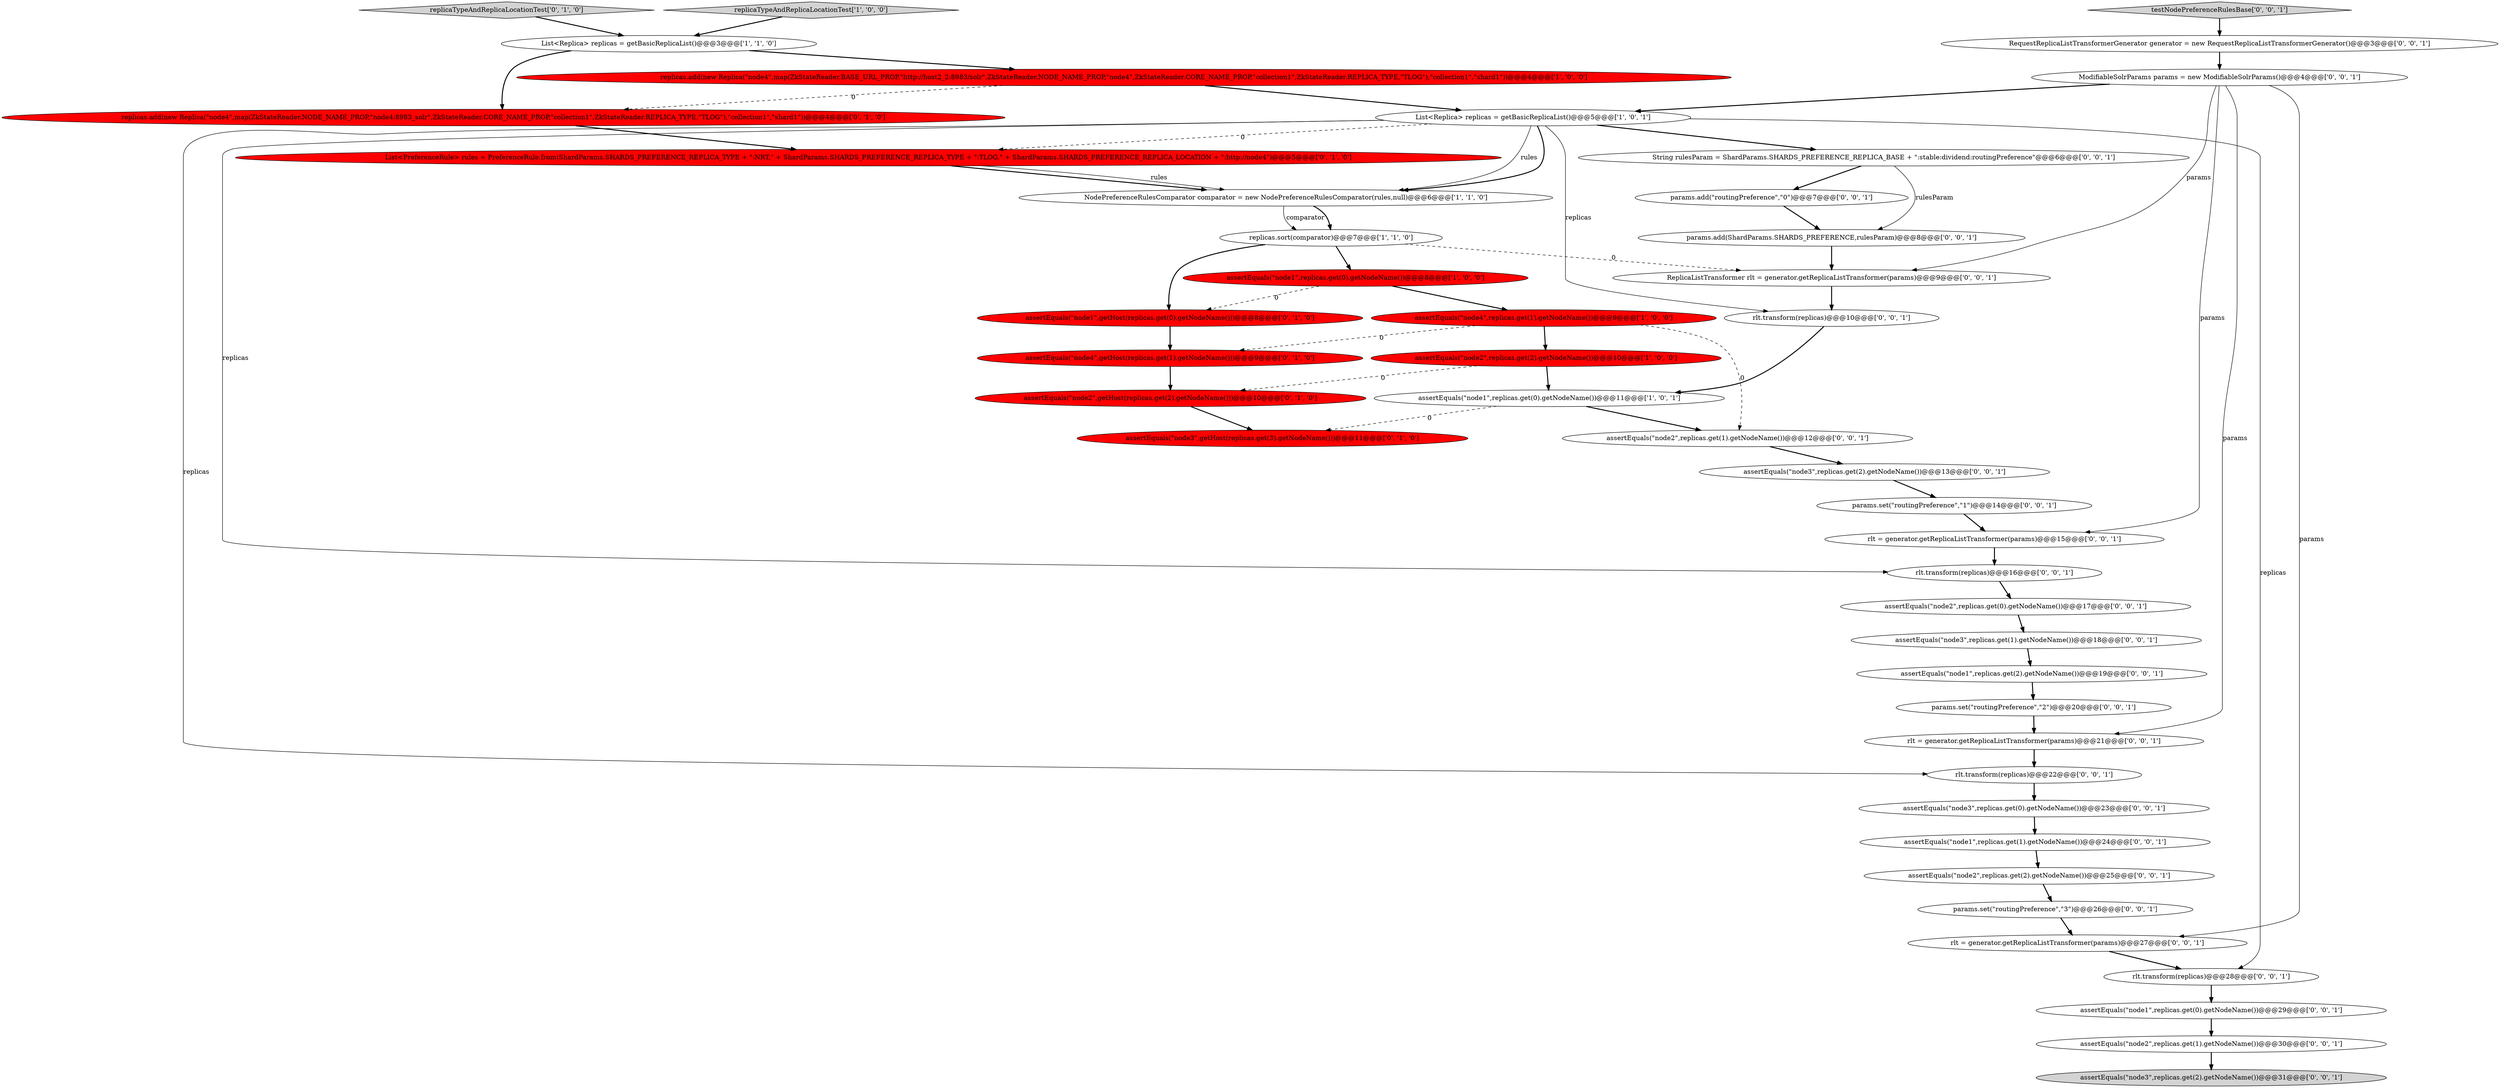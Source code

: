 digraph {
32 [style = filled, label = "RequestReplicaListTransformerGenerator generator = new RequestReplicaListTransformerGenerator()@@@3@@@['0', '0', '1']", fillcolor = white, shape = ellipse image = "AAA0AAABBB3BBB"];
0 [style = filled, label = "replicas.sort(comparator)@@@7@@@['1', '1', '0']", fillcolor = white, shape = ellipse image = "AAA0AAABBB1BBB"];
28 [style = filled, label = "assertEquals(\"node1\",replicas.get(2).getNodeName())@@@19@@@['0', '0', '1']", fillcolor = white, shape = ellipse image = "AAA0AAABBB3BBB"];
39 [style = filled, label = "rlt = generator.getReplicaListTransformer(params)@@@21@@@['0', '0', '1']", fillcolor = white, shape = ellipse image = "AAA0AAABBB3BBB"];
44 [style = filled, label = "params.add(\"routingPreference\",\"0\")@@@7@@@['0', '0', '1']", fillcolor = white, shape = ellipse image = "AAA0AAABBB3BBB"];
37 [style = filled, label = "testNodePreferenceRulesBase['0', '0', '1']", fillcolor = lightgray, shape = diamond image = "AAA0AAABBB3BBB"];
30 [style = filled, label = "assertEquals(\"node1\",replicas.get(1).getNodeName())@@@24@@@['0', '0', '1']", fillcolor = white, shape = ellipse image = "AAA0AAABBB3BBB"];
14 [style = filled, label = "replicaTypeAndReplicaLocationTest['0', '1', '0']", fillcolor = lightgray, shape = diamond image = "AAA0AAABBB2BBB"];
33 [style = filled, label = "assertEquals(\"node2\",replicas.get(2).getNodeName())@@@25@@@['0', '0', '1']", fillcolor = white, shape = ellipse image = "AAA0AAABBB3BBB"];
19 [style = filled, label = "assertEquals(\"node3\",replicas.get(0).getNodeName())@@@23@@@['0', '0', '1']", fillcolor = white, shape = ellipse image = "AAA0AAABBB3BBB"];
13 [style = filled, label = "assertEquals(\"node3\",getHost(replicas.get(3).getNodeName()))@@@11@@@['0', '1', '0']", fillcolor = red, shape = ellipse image = "AAA1AAABBB2BBB"];
41 [style = filled, label = "rlt.transform(replicas)@@@16@@@['0', '0', '1']", fillcolor = white, shape = ellipse image = "AAA0AAABBB3BBB"];
6 [style = filled, label = "List<Replica> replicas = getBasicReplicaList()@@@3@@@['1', '1', '0']", fillcolor = white, shape = ellipse image = "AAA0AAABBB1BBB"];
4 [style = filled, label = "replicaTypeAndReplicaLocationTest['1', '0', '0']", fillcolor = lightgray, shape = diamond image = "AAA0AAABBB1BBB"];
9 [style = filled, label = "assertEquals(\"node2\",replicas.get(2).getNodeName())@@@10@@@['1', '0', '0']", fillcolor = red, shape = ellipse image = "AAA1AAABBB1BBB"];
11 [style = filled, label = "List<PreferenceRule> rules = PreferenceRule.from(ShardParams.SHARDS_PREFERENCE_REPLICA_TYPE + \":NRT,\" + ShardParams.SHARDS_PREFERENCE_REPLICA_TYPE + \":TLOG,\" + ShardParams.SHARDS_PREFERENCE_REPLICA_LOCATION + \":http://node4\")@@@5@@@['0', '1', '0']", fillcolor = red, shape = ellipse image = "AAA1AAABBB2BBB"];
23 [style = filled, label = "ModifiableSolrParams params = new ModifiableSolrParams()@@@4@@@['0', '0', '1']", fillcolor = white, shape = ellipse image = "AAA0AAABBB3BBB"];
38 [style = filled, label = "rlt.transform(replicas)@@@22@@@['0', '0', '1']", fillcolor = white, shape = ellipse image = "AAA0AAABBB3BBB"];
43 [style = filled, label = "assertEquals(\"node2\",replicas.get(0).getNodeName())@@@17@@@['0', '0', '1']", fillcolor = white, shape = ellipse image = "AAA0AAABBB3BBB"];
22 [style = filled, label = "assertEquals(\"node2\",replicas.get(1).getNodeName())@@@30@@@['0', '0', '1']", fillcolor = white, shape = ellipse image = "AAA0AAABBB3BBB"];
34 [style = filled, label = "String rulesParam = ShardParams.SHARDS_PREFERENCE_REPLICA_BASE + \":stable:dividend:routingPreference\"@@@6@@@['0', '0', '1']", fillcolor = white, shape = ellipse image = "AAA0AAABBB3BBB"];
35 [style = filled, label = "assertEquals(\"node3\",replicas.get(2).getNodeName())@@@31@@@['0', '0', '1']", fillcolor = lightgray, shape = ellipse image = "AAA0AAABBB3BBB"];
21 [style = filled, label = "params.set(\"routingPreference\",\"1\")@@@14@@@['0', '0', '1']", fillcolor = white, shape = ellipse image = "AAA0AAABBB3BBB"];
24 [style = filled, label = "rlt.transform(replicas)@@@10@@@['0', '0', '1']", fillcolor = white, shape = ellipse image = "AAA0AAABBB3BBB"];
25 [style = filled, label = "params.add(ShardParams.SHARDS_PREFERENCE,rulesParam)@@@8@@@['0', '0', '1']", fillcolor = white, shape = ellipse image = "AAA0AAABBB3BBB"];
31 [style = filled, label = "rlt.transform(replicas)@@@28@@@['0', '0', '1']", fillcolor = white, shape = ellipse image = "AAA0AAABBB3BBB"];
36 [style = filled, label = "assertEquals(\"node3\",replicas.get(1).getNodeName())@@@18@@@['0', '0', '1']", fillcolor = white, shape = ellipse image = "AAA0AAABBB3BBB"];
12 [style = filled, label = "assertEquals(\"node4\",getHost(replicas.get(1).getNodeName()))@@@9@@@['0', '1', '0']", fillcolor = red, shape = ellipse image = "AAA1AAABBB2BBB"];
29 [style = filled, label = "assertEquals(\"node2\",replicas.get(1).getNodeName())@@@12@@@['0', '0', '1']", fillcolor = white, shape = ellipse image = "AAA0AAABBB3BBB"];
17 [style = filled, label = "assertEquals(\"node1\",replicas.get(0).getNodeName())@@@29@@@['0', '0', '1']", fillcolor = white, shape = ellipse image = "AAA0AAABBB3BBB"];
8 [style = filled, label = "assertEquals(\"node4\",replicas.get(1).getNodeName())@@@9@@@['1', '0', '0']", fillcolor = red, shape = ellipse image = "AAA1AAABBB1BBB"];
7 [style = filled, label = "assertEquals(\"node1\",replicas.get(0).getNodeName())@@@8@@@['1', '0', '0']", fillcolor = red, shape = ellipse image = "AAA1AAABBB1BBB"];
1 [style = filled, label = "replicas.add(new Replica(\"node4\",map(ZkStateReader.BASE_URL_PROP,\"http://host2_2:8983/solr\",ZkStateReader.NODE_NAME_PROP,\"node4\",ZkStateReader.CORE_NAME_PROP,\"collection1\",ZkStateReader.REPLICA_TYPE,\"TLOG\"),\"collection1\",\"shard1\"))@@@4@@@['1', '0', '0']", fillcolor = red, shape = ellipse image = "AAA1AAABBB1BBB"];
42 [style = filled, label = "params.set(\"routingPreference\",\"2\")@@@20@@@['0', '0', '1']", fillcolor = white, shape = ellipse image = "AAA0AAABBB3BBB"];
16 [style = filled, label = "assertEquals(\"node1\",getHost(replicas.get(0).getNodeName()))@@@8@@@['0', '1', '0']", fillcolor = red, shape = ellipse image = "AAA1AAABBB2BBB"];
3 [style = filled, label = "List<Replica> replicas = getBasicReplicaList()@@@5@@@['1', '0', '1']", fillcolor = white, shape = ellipse image = "AAA0AAABBB1BBB"];
2 [style = filled, label = "assertEquals(\"node1\",replicas.get(0).getNodeName())@@@11@@@['1', '0', '1']", fillcolor = white, shape = ellipse image = "AAA0AAABBB1BBB"];
26 [style = filled, label = "rlt = generator.getReplicaListTransformer(params)@@@27@@@['0', '0', '1']", fillcolor = white, shape = ellipse image = "AAA0AAABBB3BBB"];
10 [style = filled, label = "assertEquals(\"node2\",getHost(replicas.get(2).getNodeName()))@@@10@@@['0', '1', '0']", fillcolor = red, shape = ellipse image = "AAA1AAABBB2BBB"];
40 [style = filled, label = "ReplicaListTransformer rlt = generator.getReplicaListTransformer(params)@@@9@@@['0', '0', '1']", fillcolor = white, shape = ellipse image = "AAA0AAABBB3BBB"];
20 [style = filled, label = "params.set(\"routingPreference\",\"3\")@@@26@@@['0', '0', '1']", fillcolor = white, shape = ellipse image = "AAA0AAABBB3BBB"];
27 [style = filled, label = "rlt = generator.getReplicaListTransformer(params)@@@15@@@['0', '0', '1']", fillcolor = white, shape = ellipse image = "AAA0AAABBB3BBB"];
15 [style = filled, label = "replicas.add(new Replica(\"node4\",map(ZkStateReader.NODE_NAME_PROP,\"node4:8983_solr\",ZkStateReader.CORE_NAME_PROP,\"collection1\",ZkStateReader.REPLICA_TYPE,\"TLOG\"),\"collection1\",\"shard1\"))@@@4@@@['0', '1', '0']", fillcolor = red, shape = ellipse image = "AAA1AAABBB2BBB"];
5 [style = filled, label = "NodePreferenceRulesComparator comparator = new NodePreferenceRulesComparator(rules,null)@@@6@@@['1', '1', '0']", fillcolor = white, shape = ellipse image = "AAA0AAABBB1BBB"];
18 [style = filled, label = "assertEquals(\"node3\",replicas.get(2).getNodeName())@@@13@@@['0', '0', '1']", fillcolor = white, shape = ellipse image = "AAA0AAABBB3BBB"];
0->16 [style = bold, label=""];
9->10 [style = dashed, label="0"];
32->23 [style = bold, label=""];
34->25 [style = solid, label="rulesParam"];
33->20 [style = bold, label=""];
30->33 [style = bold, label=""];
24->2 [style = bold, label=""];
21->27 [style = bold, label=""];
9->2 [style = bold, label=""];
4->6 [style = bold, label=""];
20->26 [style = bold, label=""];
5->0 [style = solid, label="comparator"];
23->27 [style = solid, label="params"];
23->39 [style = solid, label="params"];
1->15 [style = dashed, label="0"];
7->16 [style = dashed, label="0"];
42->39 [style = bold, label=""];
43->36 [style = bold, label=""];
1->3 [style = bold, label=""];
36->28 [style = bold, label=""];
3->41 [style = solid, label="replicas"];
8->12 [style = dashed, label="0"];
23->3 [style = bold, label=""];
17->22 [style = bold, label=""];
7->8 [style = bold, label=""];
6->15 [style = bold, label=""];
38->19 [style = bold, label=""];
29->18 [style = bold, label=""];
3->5 [style = solid, label="rules"];
0->7 [style = bold, label=""];
3->34 [style = bold, label=""];
3->38 [style = solid, label="replicas"];
6->1 [style = bold, label=""];
11->5 [style = bold, label=""];
3->5 [style = bold, label=""];
12->10 [style = bold, label=""];
26->31 [style = bold, label=""];
23->26 [style = solid, label="params"];
3->24 [style = solid, label="replicas"];
15->11 [style = bold, label=""];
5->0 [style = bold, label=""];
10->13 [style = bold, label=""];
2->13 [style = dashed, label="0"];
3->31 [style = solid, label="replicas"];
27->41 [style = bold, label=""];
34->44 [style = bold, label=""];
8->9 [style = bold, label=""];
39->38 [style = bold, label=""];
37->32 [style = bold, label=""];
44->25 [style = bold, label=""];
40->24 [style = bold, label=""];
18->21 [style = bold, label=""];
28->42 [style = bold, label=""];
31->17 [style = bold, label=""];
3->11 [style = dashed, label="0"];
2->29 [style = bold, label=""];
22->35 [style = bold, label=""];
11->5 [style = solid, label="rules"];
41->43 [style = bold, label=""];
16->12 [style = bold, label=""];
0->40 [style = dashed, label="0"];
14->6 [style = bold, label=""];
8->29 [style = dashed, label="0"];
25->40 [style = bold, label=""];
23->40 [style = solid, label="params"];
19->30 [style = bold, label=""];
}
